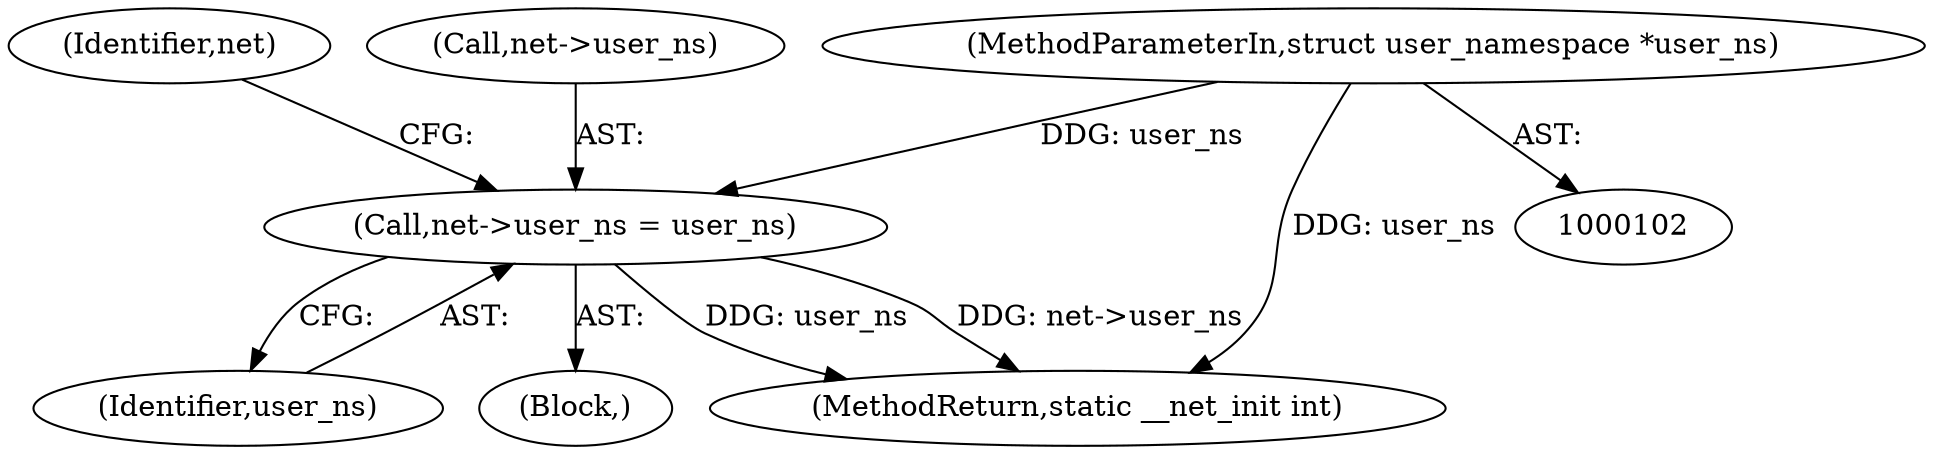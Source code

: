 digraph "0_linux_355b98553789b646ed97ad801a619ff898471b92@pointer" {
"1000138" [label="(Call,net->user_ns = user_ns)"];
"1000104" [label="(MethodParameterIn,struct user_namespace *user_ns)"];
"1000146" [label="(Identifier,net)"];
"1000142" [label="(Identifier,user_ns)"];
"1000105" [label="(Block,)"];
"1000139" [label="(Call,net->user_ns)"];
"1000104" [label="(MethodParameterIn,struct user_namespace *user_ns)"];
"1000211" [label="(MethodReturn,static __net_init int)"];
"1000138" [label="(Call,net->user_ns = user_ns)"];
"1000138" -> "1000105"  [label="AST: "];
"1000138" -> "1000142"  [label="CFG: "];
"1000139" -> "1000138"  [label="AST: "];
"1000142" -> "1000138"  [label="AST: "];
"1000146" -> "1000138"  [label="CFG: "];
"1000138" -> "1000211"  [label="DDG: user_ns"];
"1000138" -> "1000211"  [label="DDG: net->user_ns"];
"1000104" -> "1000138"  [label="DDG: user_ns"];
"1000104" -> "1000102"  [label="AST: "];
"1000104" -> "1000211"  [label="DDG: user_ns"];
}
